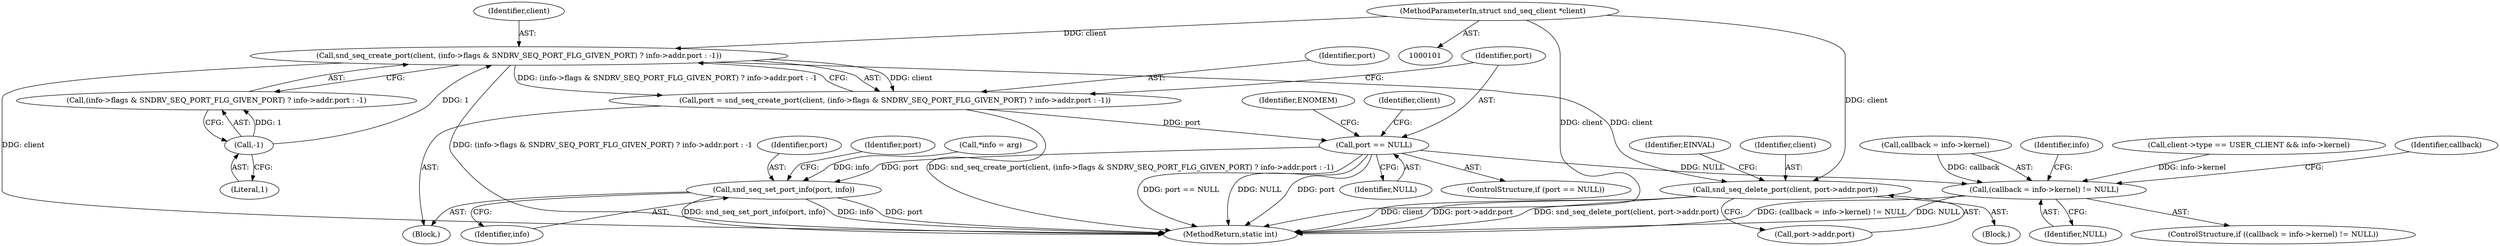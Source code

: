 digraph "0_linux_71105998845fb012937332fe2e806d443c09e026@API" {
"1000126" [label="(Call,snd_seq_create_port(client, (info->flags & SNDRV_SEQ_PORT_FLG_GIVEN_PORT) ? info->addr.port : -1))"];
"1000102" [label="(MethodParameterIn,struct snd_seq_client *client)"];
"1000139" [label="(Call,-1)"];
"1000124" [label="(Call,port = snd_seq_create_port(client, (info->flags & SNDRV_SEQ_PORT_FLG_GIVEN_PORT) ? info->addr.port : -1))"];
"1000142" [label="(Call,port == NULL)"];
"1000177" [label="(Call,(callback = info->kernel) != NULL)"];
"1000260" [label="(Call,snd_seq_set_port_info(port, info))"];
"1000159" [label="(Call,snd_seq_delete_port(client, port->addr.port))"];
"1000141" [label="(ControlStructure,if (port == NULL))"];
"1000142" [label="(Call,port == NULL)"];
"1000140" [label="(Literal,1)"];
"1000183" [label="(Identifier,NULL)"];
"1000168" [label="(Identifier,EINVAL)"];
"1000261" [label="(Identifier,port)"];
"1000161" [label="(Call,port->addr.port)"];
"1000176" [label="(ControlStructure,if ((callback = info->kernel) != NULL))"];
"1000266" [label="(Identifier,port)"];
"1000177" [label="(Call,(callback = info->kernel) != NULL)"];
"1000147" [label="(Identifier,ENOMEM)"];
"1000160" [label="(Identifier,client)"];
"1000106" [label="(Call,*info = arg)"];
"1000260" [label="(Call,snd_seq_set_port_info(port, info))"];
"1000149" [label="(Call,client->type == USER_CLIENT && info->kernel)"];
"1000276" [label="(MethodReturn,static int)"];
"1000104" [label="(Block,)"];
"1000128" [label="(Call,(info->flags & SNDRV_SEQ_PORT_FLG_GIVEN_PORT) ? info->addr.port : -1)"];
"1000152" [label="(Identifier,client)"];
"1000187" [label="(Identifier,callback)"];
"1000126" [label="(Call,snd_seq_create_port(client, (info->flags & SNDRV_SEQ_PORT_FLG_GIVEN_PORT) ? info->addr.port : -1))"];
"1000102" [label="(MethodParameterIn,struct snd_seq_client *client)"];
"1000178" [label="(Call,callback = info->kernel)"];
"1000125" [label="(Identifier,port)"];
"1000158" [label="(Block,)"];
"1000139" [label="(Call,-1)"];
"1000127" [label="(Identifier,client)"];
"1000255" [label="(Identifier,info)"];
"1000159" [label="(Call,snd_seq_delete_port(client, port->addr.port))"];
"1000143" [label="(Identifier,port)"];
"1000262" [label="(Identifier,info)"];
"1000124" [label="(Call,port = snd_seq_create_port(client, (info->flags & SNDRV_SEQ_PORT_FLG_GIVEN_PORT) ? info->addr.port : -1))"];
"1000144" [label="(Identifier,NULL)"];
"1000126" -> "1000124"  [label="AST: "];
"1000126" -> "1000128"  [label="CFG: "];
"1000127" -> "1000126"  [label="AST: "];
"1000128" -> "1000126"  [label="AST: "];
"1000124" -> "1000126"  [label="CFG: "];
"1000126" -> "1000276"  [label="DDG: client"];
"1000126" -> "1000276"  [label="DDG: (info->flags & SNDRV_SEQ_PORT_FLG_GIVEN_PORT) ? info->addr.port : -1"];
"1000126" -> "1000124"  [label="DDG: client"];
"1000126" -> "1000124"  [label="DDG: (info->flags & SNDRV_SEQ_PORT_FLG_GIVEN_PORT) ? info->addr.port : -1"];
"1000102" -> "1000126"  [label="DDG: client"];
"1000139" -> "1000126"  [label="DDG: 1"];
"1000126" -> "1000159"  [label="DDG: client"];
"1000102" -> "1000101"  [label="AST: "];
"1000102" -> "1000276"  [label="DDG: client"];
"1000102" -> "1000159"  [label="DDG: client"];
"1000139" -> "1000128"  [label="AST: "];
"1000139" -> "1000140"  [label="CFG: "];
"1000140" -> "1000139"  [label="AST: "];
"1000128" -> "1000139"  [label="CFG: "];
"1000139" -> "1000128"  [label="DDG: 1"];
"1000124" -> "1000104"  [label="AST: "];
"1000125" -> "1000124"  [label="AST: "];
"1000143" -> "1000124"  [label="CFG: "];
"1000124" -> "1000276"  [label="DDG: snd_seq_create_port(client, (info->flags & SNDRV_SEQ_PORT_FLG_GIVEN_PORT) ? info->addr.port : -1)"];
"1000124" -> "1000142"  [label="DDG: port"];
"1000142" -> "1000141"  [label="AST: "];
"1000142" -> "1000144"  [label="CFG: "];
"1000143" -> "1000142"  [label="AST: "];
"1000144" -> "1000142"  [label="AST: "];
"1000147" -> "1000142"  [label="CFG: "];
"1000152" -> "1000142"  [label="CFG: "];
"1000142" -> "1000276"  [label="DDG: port == NULL"];
"1000142" -> "1000276"  [label="DDG: NULL"];
"1000142" -> "1000276"  [label="DDG: port"];
"1000142" -> "1000177"  [label="DDG: NULL"];
"1000142" -> "1000260"  [label="DDG: port"];
"1000177" -> "1000176"  [label="AST: "];
"1000177" -> "1000183"  [label="CFG: "];
"1000178" -> "1000177"  [label="AST: "];
"1000183" -> "1000177"  [label="AST: "];
"1000187" -> "1000177"  [label="CFG: "];
"1000255" -> "1000177"  [label="CFG: "];
"1000177" -> "1000276"  [label="DDG: (callback = info->kernel) != NULL"];
"1000177" -> "1000276"  [label="DDG: NULL"];
"1000178" -> "1000177"  [label="DDG: callback"];
"1000149" -> "1000177"  [label="DDG: info->kernel"];
"1000260" -> "1000104"  [label="AST: "];
"1000260" -> "1000262"  [label="CFG: "];
"1000261" -> "1000260"  [label="AST: "];
"1000262" -> "1000260"  [label="AST: "];
"1000266" -> "1000260"  [label="CFG: "];
"1000260" -> "1000276"  [label="DDG: snd_seq_set_port_info(port, info)"];
"1000260" -> "1000276"  [label="DDG: info"];
"1000260" -> "1000276"  [label="DDG: port"];
"1000106" -> "1000260"  [label="DDG: info"];
"1000159" -> "1000158"  [label="AST: "];
"1000159" -> "1000161"  [label="CFG: "];
"1000160" -> "1000159"  [label="AST: "];
"1000161" -> "1000159"  [label="AST: "];
"1000168" -> "1000159"  [label="CFG: "];
"1000159" -> "1000276"  [label="DDG: snd_seq_delete_port(client, port->addr.port)"];
"1000159" -> "1000276"  [label="DDG: client"];
"1000159" -> "1000276"  [label="DDG: port->addr.port"];
}
